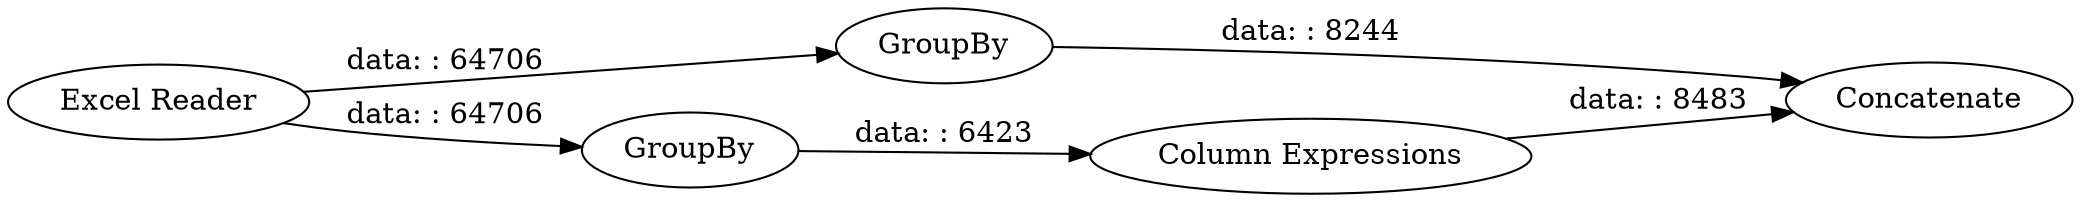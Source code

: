 digraph {
	"-567602550319676239_8" [label=GroupBy]
	"-567602550319676239_10" [label="Column Expressions"]
	"-567602550319676239_7" [label="Excel Reader"]
	"-567602550319676239_11" [label=Concatenate]
	"-567602550319676239_9" [label=GroupBy]
	"-567602550319676239_7" -> "-567602550319676239_8" [label="data: : 64706"]
	"-567602550319676239_10" -> "-567602550319676239_11" [label="data: : 8483"]
	"-567602550319676239_8" -> "-567602550319676239_11" [label="data: : 8244"]
	"-567602550319676239_9" -> "-567602550319676239_10" [label="data: : 6423"]
	"-567602550319676239_7" -> "-567602550319676239_9" [label="data: : 64706"]
	rankdir=LR
}
